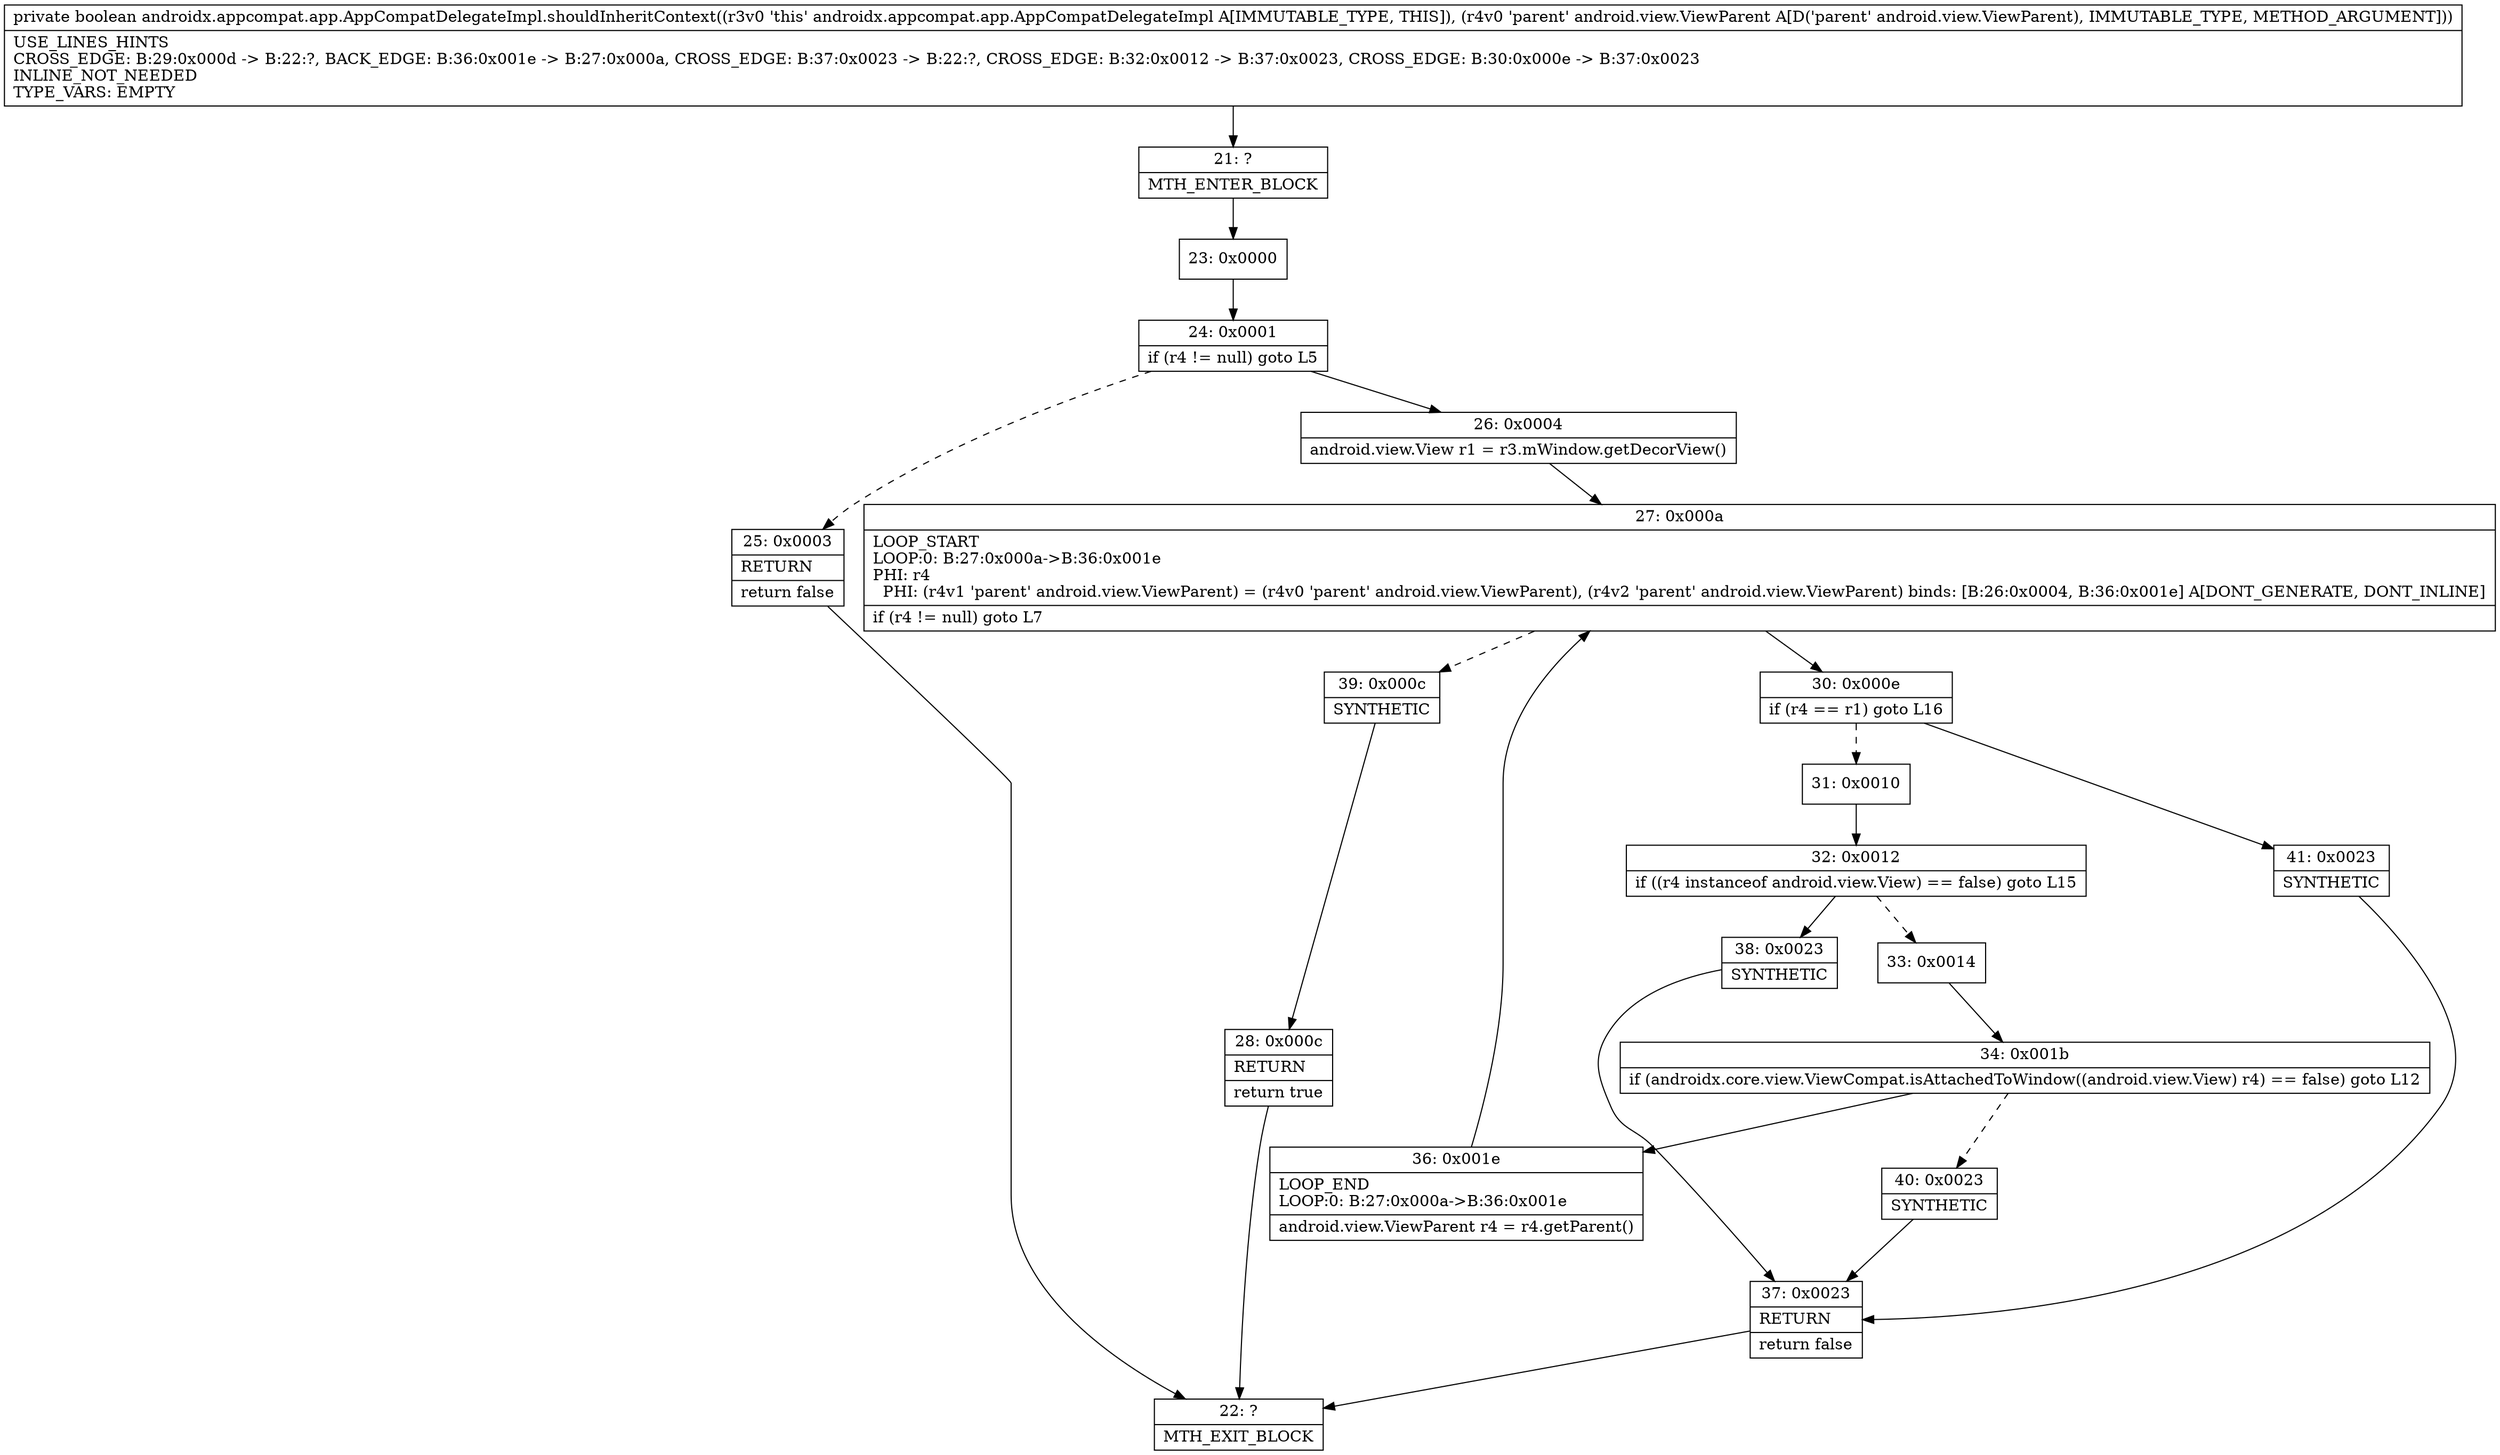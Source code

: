 digraph "CFG forandroidx.appcompat.app.AppCompatDelegateImpl.shouldInheritContext(Landroid\/view\/ViewParent;)Z" {
Node_21 [shape=record,label="{21\:\ ?|MTH_ENTER_BLOCK\l}"];
Node_23 [shape=record,label="{23\:\ 0x0000}"];
Node_24 [shape=record,label="{24\:\ 0x0001|if (r4 != null) goto L5\l}"];
Node_25 [shape=record,label="{25\:\ 0x0003|RETURN\l|return false\l}"];
Node_22 [shape=record,label="{22\:\ ?|MTH_EXIT_BLOCK\l}"];
Node_26 [shape=record,label="{26\:\ 0x0004|android.view.View r1 = r3.mWindow.getDecorView()\l}"];
Node_27 [shape=record,label="{27\:\ 0x000a|LOOP_START\lLOOP:0: B:27:0x000a\-\>B:36:0x001e\lPHI: r4 \l  PHI: (r4v1 'parent' android.view.ViewParent) = (r4v0 'parent' android.view.ViewParent), (r4v2 'parent' android.view.ViewParent) binds: [B:26:0x0004, B:36:0x001e] A[DONT_GENERATE, DONT_INLINE]\l|if (r4 != null) goto L7\l}"];
Node_30 [shape=record,label="{30\:\ 0x000e|if (r4 == r1) goto L16\l}"];
Node_31 [shape=record,label="{31\:\ 0x0010}"];
Node_32 [shape=record,label="{32\:\ 0x0012|if ((r4 instanceof android.view.View) == false) goto L15\l}"];
Node_33 [shape=record,label="{33\:\ 0x0014}"];
Node_34 [shape=record,label="{34\:\ 0x001b|if (androidx.core.view.ViewCompat.isAttachedToWindow((android.view.View) r4) == false) goto L12\l}"];
Node_36 [shape=record,label="{36\:\ 0x001e|LOOP_END\lLOOP:0: B:27:0x000a\-\>B:36:0x001e\l|android.view.ViewParent r4 = r4.getParent()\l}"];
Node_40 [shape=record,label="{40\:\ 0x0023|SYNTHETIC\l}"];
Node_37 [shape=record,label="{37\:\ 0x0023|RETURN\l|return false\l}"];
Node_38 [shape=record,label="{38\:\ 0x0023|SYNTHETIC\l}"];
Node_41 [shape=record,label="{41\:\ 0x0023|SYNTHETIC\l}"];
Node_39 [shape=record,label="{39\:\ 0x000c|SYNTHETIC\l}"];
Node_28 [shape=record,label="{28\:\ 0x000c|RETURN\l|return true\l}"];
MethodNode[shape=record,label="{private boolean androidx.appcompat.app.AppCompatDelegateImpl.shouldInheritContext((r3v0 'this' androidx.appcompat.app.AppCompatDelegateImpl A[IMMUTABLE_TYPE, THIS]), (r4v0 'parent' android.view.ViewParent A[D('parent' android.view.ViewParent), IMMUTABLE_TYPE, METHOD_ARGUMENT]))  | USE_LINES_HINTS\lCROSS_EDGE: B:29:0x000d \-\> B:22:?, BACK_EDGE: B:36:0x001e \-\> B:27:0x000a, CROSS_EDGE: B:37:0x0023 \-\> B:22:?, CROSS_EDGE: B:32:0x0012 \-\> B:37:0x0023, CROSS_EDGE: B:30:0x000e \-\> B:37:0x0023\lINLINE_NOT_NEEDED\lTYPE_VARS: EMPTY\l}"];
MethodNode -> Node_21;Node_21 -> Node_23;
Node_23 -> Node_24;
Node_24 -> Node_25[style=dashed];
Node_24 -> Node_26;
Node_25 -> Node_22;
Node_26 -> Node_27;
Node_27 -> Node_30;
Node_27 -> Node_39[style=dashed];
Node_30 -> Node_31[style=dashed];
Node_30 -> Node_41;
Node_31 -> Node_32;
Node_32 -> Node_33[style=dashed];
Node_32 -> Node_38;
Node_33 -> Node_34;
Node_34 -> Node_36;
Node_34 -> Node_40[style=dashed];
Node_36 -> Node_27;
Node_40 -> Node_37;
Node_37 -> Node_22;
Node_38 -> Node_37;
Node_41 -> Node_37;
Node_39 -> Node_28;
Node_28 -> Node_22;
}

